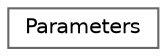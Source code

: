 digraph "Graphical Class Hierarchy"
{
 // LATEX_PDF_SIZE
  bgcolor="transparent";
  edge [fontname=Helvetica,fontsize=10,labelfontname=Helvetica,labelfontsize=10];
  node [fontname=Helvetica,fontsize=10,shape=box,height=0.2,width=0.4];
  rankdir="LR";
  Node0 [id="Node000000",label="Parameters",height=0.2,width=0.4,color="grey40", fillcolor="white", style="filled",URL="$class_parameters.html",tooltip="The Parameters class stores parameter values read in from a solver input file."];
}
